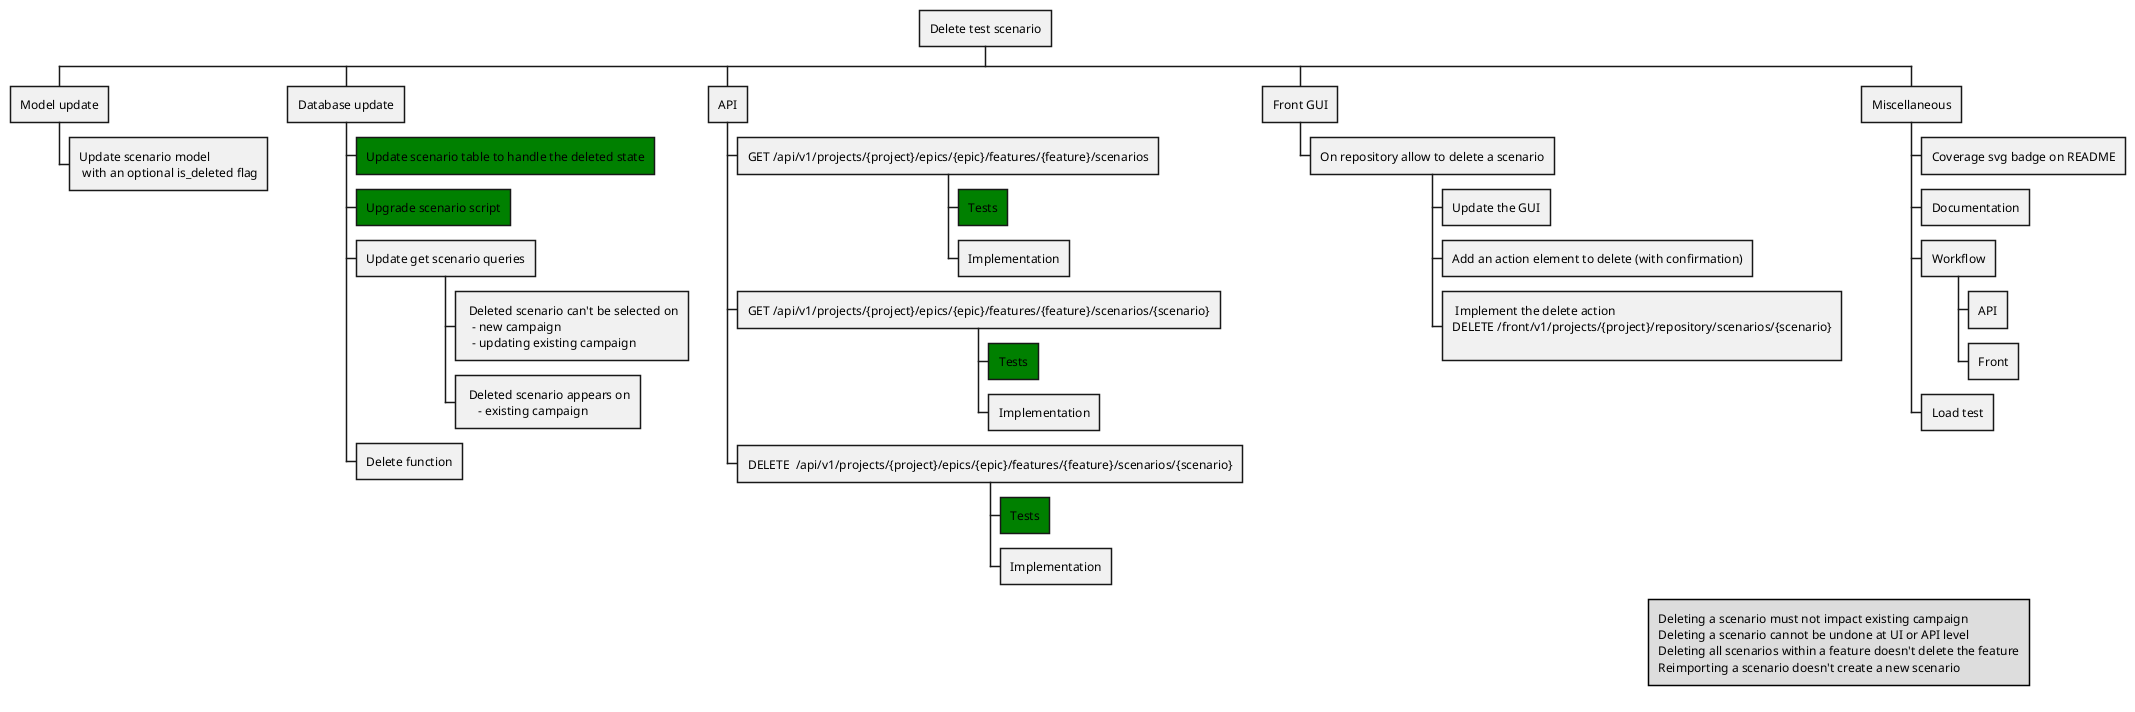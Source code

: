 @startwbs
'https://plantuml.com/wbs-diagram
'https://github.com/Hidden-goblin/eaidashboard/issues/6

* Delete test scenario
** Model update
*** Update scenario model\n with an optional is_deleted flag
** Database update
***[#green] Update scenario table to handle the deleted state
***[#green] Upgrade scenario script
*** Update get scenario queries
****: Deleted scenario can't be selected on
  - new campaign
  - updating existing campaign;
****: Deleted scenario appears on
    - existing campaign;
*** Delete function
** API
*** GET /api/v1/projects/{project}/epics/{epic}/features/{feature}/scenarios
****[#green] Tests
**** Implementation
*** GET /api/v1/projects/{project}/epics/{epic}/features/{feature}/scenarios/{scenario}
****[#green] Tests
**** Implementation
*** DELETE  /api/v1/projects/{project}/epics/{epic}/features/{feature}/scenarios/{scenario}
****[#green] Tests
**** Implementation
** Front GUI
*** On repository allow to delete a scenario
**** Update the GUI
**** Add an action element to delete (with confirmation)
****: Implement the delete action
DELETE /front/v1/projects/{project}/repository/scenarios/{scenario}
;
** Miscellaneous
*** Coverage svg badge on README
*** Documentation
*** Workflow
**** API
**** Front
*** Load test

legend right
   Deleting a scenario must not impact existing campaign
   Deleting a scenario cannot be undone at UI or API level
   Deleting all scenarios within a feature doesn't delete the feature
   Reimporting a scenario doesn't create a new scenario
endlegend

@endwbs